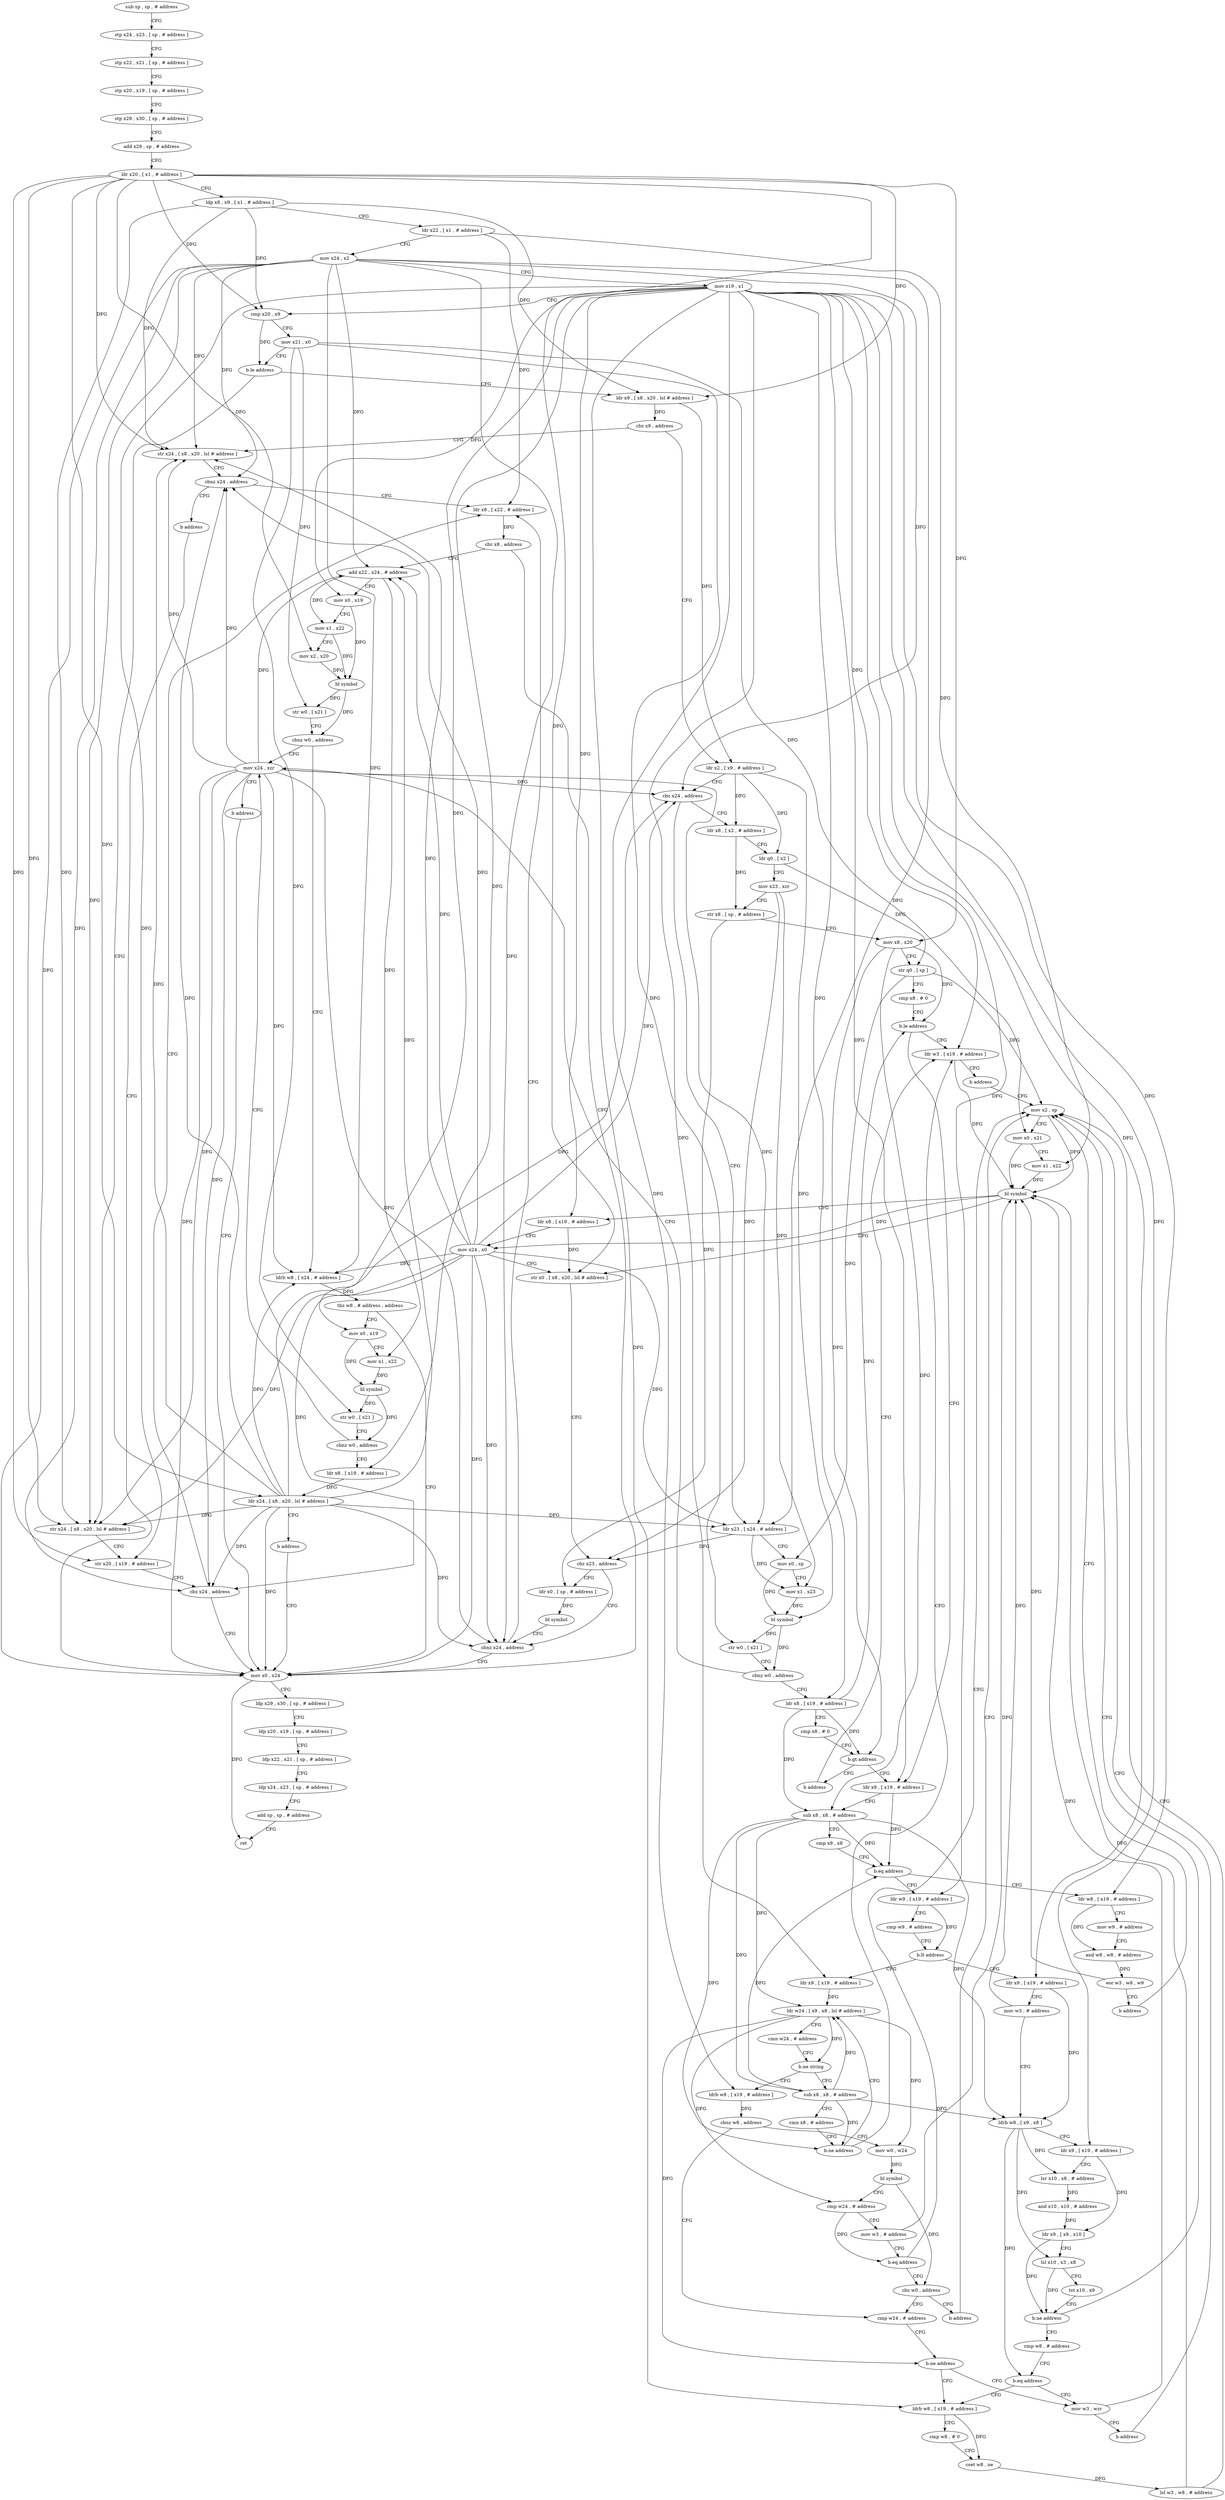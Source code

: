 digraph "func" {
"4263564" [label = "sub sp , sp , # address" ]
"4263568" [label = "stp x24 , x23 , [ sp , # address ]" ]
"4263572" [label = "stp x22 , x21 , [ sp , # address ]" ]
"4263576" [label = "stp x20 , x19 , [ sp , # address ]" ]
"4263580" [label = "stp x29 , x30 , [ sp , # address ]" ]
"4263584" [label = "add x29 , sp , # address" ]
"4263588" [label = "ldr x20 , [ x1 , # address ]" ]
"4263592" [label = "ldp x8 , x9 , [ x1 , # address ]" ]
"4263596" [label = "ldr x22 , [ x1 , # address ]" ]
"4263600" [label = "mov x24 , x2" ]
"4263604" [label = "mov x19 , x1" ]
"4263608" [label = "cmp x20 , x9" ]
"4263612" [label = "mov x21 , x0" ]
"4263616" [label = "b.le address" ]
"4263708" [label = "ldr x9 , [ x8 , x20 , lsl # address ]" ]
"4263620" [label = "str x24 , [ x8 , x20 , lsl # address ]" ]
"4263712" [label = "cbz x9 , address" ]
"4263764" [label = "str x24 , [ x8 , x20 , lsl # address ]" ]
"4263716" [label = "ldr x2 , [ x9 , # address ]" ]
"4263624" [label = "str x20 , [ x19 , # address ]" ]
"4263628" [label = "cbz x24 , address" ]
"4264004" [label = "mov x0 , x24" ]
"4263632" [label = "ldr x8 , [ x22 , # address ]" ]
"4263768" [label = "cbnz x24 , address" ]
"4263772" [label = "b address" ]
"4263720" [label = "cbz x24 , address" ]
"4263776" [label = "ldr x8 , [ x2 , # address ]" ]
"4263724" [label = "ldr x23 , [ x24 , # address ]" ]
"4264008" [label = "ldp x29 , x30 , [ sp , # address ]" ]
"4264012" [label = "ldp x20 , x19 , [ sp , # address ]" ]
"4264016" [label = "ldp x22 , x21 , [ sp , # address ]" ]
"4264020" [label = "ldp x24 , x23 , [ sp , # address ]" ]
"4264024" [label = "add sp , sp , # address" ]
"4264028" [label = "ret" ]
"4263636" [label = "cbz x8 , address" ]
"4263640" [label = "add x22 , x24 , # address" ]
"4263780" [label = "ldr q0 , [ x2 ]" ]
"4263784" [label = "mov x23 , xzr" ]
"4263788" [label = "str x8 , [ sp , # address ]" ]
"4263792" [label = "mov x8 , x20" ]
"4263796" [label = "str q0 , [ sp ]" ]
"4263800" [label = "cmp x8 , # 0" ]
"4263804" [label = "b.le address" ]
"4263864" [label = "ldr w3 , [ x19 , # address ]" ]
"4263808" [label = "ldr x9 , [ x19 , # address ]" ]
"4263728" [label = "mov x0 , sp" ]
"4263732" [label = "mov x1 , x23" ]
"4263736" [label = "bl symbol" ]
"4263740" [label = "str w0 , [ x21 ]" ]
"4263744" [label = "cbnz w0 , address" ]
"4264032" [label = "mov x24 , xzr" ]
"4263748" [label = "ldr x8 , [ x19 , # address ]" ]
"4263644" [label = "mov x0 , x19" ]
"4263648" [label = "mov x1 , x22" ]
"4263652" [label = "mov x2 , x20" ]
"4263656" [label = "bl symbol" ]
"4263660" [label = "str w0 , [ x21 ]" ]
"4263664" [label = "cbnz w0 , address" ]
"4263668" [label = "ldrb w8 , [ x24 , # address ]" ]
"4263868" [label = "b address" ]
"4263960" [label = "mov x2 , sp" ]
"4263812" [label = "sub x8 , x8 , # address" ]
"4263816" [label = "cmp x9 , x8" ]
"4263820" [label = "b.eq address" ]
"4264040" [label = "ldr w8 , [ x19 , # address ]" ]
"4263824" [label = "ldr w9 , [ x19 , # address ]" ]
"4264036" [label = "b address" ]
"4263752" [label = "cmp x8 , # 0" ]
"4263756" [label = "b.gt address" ]
"4263760" [label = "b address" ]
"4263672" [label = "tbz w8 , # address , address" ]
"4263676" [label = "mov x0 , x19" ]
"4263964" [label = "mov x0 , x21" ]
"4263968" [label = "mov x1 , x22" ]
"4263972" [label = "bl symbol" ]
"4263976" [label = "ldr x8 , [ x19 , # address ]" ]
"4263980" [label = "mov x24 , x0" ]
"4263984" [label = "str x0 , [ x8 , x20 , lsl # address ]" ]
"4263988" [label = "cbz x23 , address" ]
"4264000" [label = "cbnz x24 , address" ]
"4263992" [label = "ldr x0 , [ sp , # address ]" ]
"4264044" [label = "mov w9 , # address" ]
"4264048" [label = "and w8 , w8 , # address" ]
"4264052" [label = "eor w3 , w8 , w9" ]
"4264056" [label = "b address" ]
"4263828" [label = "cmp w9 , # address" ]
"4263832" [label = "b.lt address" ]
"4263872" [label = "ldr x9 , [ x19 , # address ]" ]
"4263836" [label = "ldr x9 , [ x19 , # address ]" ]
"4263680" [label = "mov x1 , x22" ]
"4263684" [label = "bl symbol" ]
"4263688" [label = "str w0 , [ x21 ]" ]
"4263692" [label = "cbnz w0 , address" ]
"4263696" [label = "ldr x8 , [ x19 , # address ]" ]
"4263996" [label = "bl symbol" ]
"4263876" [label = "mov w3 , # address" ]
"4263880" [label = "ldrb w8 , [ x9 , x8 ]" ]
"4263884" [label = "ldr x9 , [ x19 , # address ]" ]
"4263888" [label = "lsr x10 , x8 , # address" ]
"4263892" [label = "and x10 , x10 , # address" ]
"4263896" [label = "ldr x9 , [ x9 , x10 ]" ]
"4263900" [label = "lsl x10 , x3 , x8" ]
"4263904" [label = "tst x10 , x9" ]
"4263908" [label = "b.ne address" ]
"4263912" [label = "cmp w8 , # address" ]
"4263840" [label = "ldr w24 , [ x9 , x8 , lsl # address ]" ]
"4263700" [label = "ldr x24 , [ x8 , x20 , lsl # address ]" ]
"4263704" [label = "b address" ]
"4263916" [label = "b.eq address" ]
"4263944" [label = "ldrb w8 , [ x19 , # address ]" ]
"4263920" [label = "mov w3 , wzr" ]
"4263928" [label = "ldrb w8 , [ x19 , # address ]" ]
"4263932" [label = "cbnz w8 , address" ]
"4264060" [label = "mov w0 , w24" ]
"4263936" [label = "cmp w24 , # address" ]
"4263852" [label = "sub x8 , x8 , # address" ]
"4263856" [label = "cmn x8 , # address" ]
"4263860" [label = "b.ne address" ]
"4263948" [label = "cmp w8 , # 0" ]
"4263952" [label = "cset w8 , ne" ]
"4263956" [label = "lsl w3 , w8 , # address" ]
"4263924" [label = "b address" ]
"4264064" [label = "bl symbol" ]
"4264068" [label = "cmp w24 , # address" ]
"4264072" [label = "mov w3 , # address" ]
"4264076" [label = "b.eq address" ]
"4264080" [label = "cbz w0 , address" ]
"4263940" [label = "b.ne address" ]
"4263844" [label = "cmn w24 , # address" ]
"4263848" [label = "b.ne string" ]
"4264084" [label = "b address" ]
"4263564" -> "4263568" [ label = "CFG" ]
"4263568" -> "4263572" [ label = "CFG" ]
"4263572" -> "4263576" [ label = "CFG" ]
"4263576" -> "4263580" [ label = "CFG" ]
"4263580" -> "4263584" [ label = "CFG" ]
"4263584" -> "4263588" [ label = "CFG" ]
"4263588" -> "4263592" [ label = "CFG" ]
"4263588" -> "4263608" [ label = "DFG" ]
"4263588" -> "4263708" [ label = "DFG" ]
"4263588" -> "4263620" [ label = "DFG" ]
"4263588" -> "4263624" [ label = "DFG" ]
"4263588" -> "4263764" [ label = "DFG" ]
"4263588" -> "4263792" [ label = "DFG" ]
"4263588" -> "4263652" [ label = "DFG" ]
"4263588" -> "4263984" [ label = "DFG" ]
"4263588" -> "4263700" [ label = "DFG" ]
"4263592" -> "4263596" [ label = "CFG" ]
"4263592" -> "4263708" [ label = "DFG" ]
"4263592" -> "4263620" [ label = "DFG" ]
"4263592" -> "4263764" [ label = "DFG" ]
"4263592" -> "4263608" [ label = "DFG" ]
"4263596" -> "4263600" [ label = "CFG" ]
"4263596" -> "4263632" [ label = "DFG" ]
"4263596" -> "4263968" [ label = "DFG" ]
"4263600" -> "4263604" [ label = "CFG" ]
"4263600" -> "4263620" [ label = "DFG" ]
"4263600" -> "4263628" [ label = "DFG" ]
"4263600" -> "4263764" [ label = "DFG" ]
"4263600" -> "4263768" [ label = "DFG" ]
"4263600" -> "4263720" [ label = "DFG" ]
"4263600" -> "4264004" [ label = "DFG" ]
"4263600" -> "4263724" [ label = "DFG" ]
"4263600" -> "4263640" [ label = "DFG" ]
"4263600" -> "4263668" [ label = "DFG" ]
"4263600" -> "4264000" [ label = "DFG" ]
"4263604" -> "4263608" [ label = "CFG" ]
"4263604" -> "4263624" [ label = "DFG" ]
"4263604" -> "4263644" [ label = "DFG" ]
"4263604" -> "4263864" [ label = "DFG" ]
"4263604" -> "4263808" [ label = "DFG" ]
"4263604" -> "4263748" [ label = "DFG" ]
"4263604" -> "4263976" [ label = "DFG" ]
"4263604" -> "4264040" [ label = "DFG" ]
"4263604" -> "4263824" [ label = "DFG" ]
"4263604" -> "4263676" [ label = "DFG" ]
"4263604" -> "4263872" [ label = "DFG" ]
"4263604" -> "4263884" [ label = "DFG" ]
"4263604" -> "4263836" [ label = "DFG" ]
"4263604" -> "4263696" [ label = "DFG" ]
"4263604" -> "4263944" [ label = "DFG" ]
"4263604" -> "4263928" [ label = "DFG" ]
"4263608" -> "4263612" [ label = "CFG" ]
"4263608" -> "4263616" [ label = "DFG" ]
"4263612" -> "4263616" [ label = "CFG" ]
"4263612" -> "4263740" [ label = "DFG" ]
"4263612" -> "4263660" [ label = "DFG" ]
"4263612" -> "4263964" [ label = "DFG" ]
"4263612" -> "4263688" [ label = "DFG" ]
"4263616" -> "4263708" [ label = "CFG" ]
"4263616" -> "4263620" [ label = "CFG" ]
"4263708" -> "4263712" [ label = "DFG" ]
"4263708" -> "4263716" [ label = "DFG" ]
"4263620" -> "4263624" [ label = "CFG" ]
"4263712" -> "4263764" [ label = "CFG" ]
"4263712" -> "4263716" [ label = "CFG" ]
"4263764" -> "4263768" [ label = "CFG" ]
"4263716" -> "4263720" [ label = "CFG" ]
"4263716" -> "4263776" [ label = "DFG" ]
"4263716" -> "4263780" [ label = "DFG" ]
"4263716" -> "4263736" [ label = "DFG" ]
"4263624" -> "4263628" [ label = "CFG" ]
"4263628" -> "4264004" [ label = "CFG" ]
"4263628" -> "4263632" [ label = "CFG" ]
"4264004" -> "4264008" [ label = "CFG" ]
"4264004" -> "4264028" [ label = "DFG" ]
"4263632" -> "4263636" [ label = "DFG" ]
"4263768" -> "4263632" [ label = "CFG" ]
"4263768" -> "4263772" [ label = "CFG" ]
"4263772" -> "4264004" [ label = "CFG" ]
"4263720" -> "4263776" [ label = "CFG" ]
"4263720" -> "4263724" [ label = "CFG" ]
"4263776" -> "4263780" [ label = "CFG" ]
"4263776" -> "4263788" [ label = "DFG" ]
"4263724" -> "4263728" [ label = "CFG" ]
"4263724" -> "4263732" [ label = "DFG" ]
"4263724" -> "4263988" [ label = "DFG" ]
"4264008" -> "4264012" [ label = "CFG" ]
"4264012" -> "4264016" [ label = "CFG" ]
"4264016" -> "4264020" [ label = "CFG" ]
"4264020" -> "4264024" [ label = "CFG" ]
"4264024" -> "4264028" [ label = "CFG" ]
"4263636" -> "4264004" [ label = "CFG" ]
"4263636" -> "4263640" [ label = "CFG" ]
"4263640" -> "4263644" [ label = "CFG" ]
"4263640" -> "4263648" [ label = "DFG" ]
"4263640" -> "4263680" [ label = "DFG" ]
"4263780" -> "4263784" [ label = "CFG" ]
"4263780" -> "4263796" [ label = "DFG" ]
"4263784" -> "4263788" [ label = "CFG" ]
"4263784" -> "4263732" [ label = "DFG" ]
"4263784" -> "4263988" [ label = "DFG" ]
"4263788" -> "4263792" [ label = "CFG" ]
"4263788" -> "4263992" [ label = "DFG" ]
"4263792" -> "4263796" [ label = "CFG" ]
"4263792" -> "4263804" [ label = "DFG" ]
"4263792" -> "4263812" [ label = "DFG" ]
"4263792" -> "4263756" [ label = "DFG" ]
"4263796" -> "4263800" [ label = "CFG" ]
"4263796" -> "4263728" [ label = "DFG" ]
"4263796" -> "4263960" [ label = "DFG" ]
"4263800" -> "4263804" [ label = "CFG" ]
"4263804" -> "4263864" [ label = "CFG" ]
"4263804" -> "4263808" [ label = "CFG" ]
"4263864" -> "4263868" [ label = "CFG" ]
"4263864" -> "4263972" [ label = "DFG" ]
"4263808" -> "4263812" [ label = "CFG" ]
"4263808" -> "4263820" [ label = "DFG" ]
"4263728" -> "4263732" [ label = "CFG" ]
"4263728" -> "4263736" [ label = "DFG" ]
"4263732" -> "4263736" [ label = "DFG" ]
"4263736" -> "4263740" [ label = "DFG" ]
"4263736" -> "4263744" [ label = "DFG" ]
"4263740" -> "4263744" [ label = "CFG" ]
"4263744" -> "4264032" [ label = "CFG" ]
"4263744" -> "4263748" [ label = "CFG" ]
"4264032" -> "4264036" [ label = "CFG" ]
"4264032" -> "4263620" [ label = "DFG" ]
"4264032" -> "4263628" [ label = "DFG" ]
"4264032" -> "4263764" [ label = "DFG" ]
"4264032" -> "4263768" [ label = "DFG" ]
"4264032" -> "4263720" [ label = "DFG" ]
"4264032" -> "4264004" [ label = "DFG" ]
"4264032" -> "4263724" [ label = "DFG" ]
"4264032" -> "4263640" [ label = "DFG" ]
"4264032" -> "4263668" [ label = "DFG" ]
"4264032" -> "4264000" [ label = "DFG" ]
"4263748" -> "4263752" [ label = "CFG" ]
"4263748" -> "4263804" [ label = "DFG" ]
"4263748" -> "4263812" [ label = "DFG" ]
"4263748" -> "4263756" [ label = "DFG" ]
"4263644" -> "4263648" [ label = "CFG" ]
"4263644" -> "4263656" [ label = "DFG" ]
"4263648" -> "4263652" [ label = "CFG" ]
"4263648" -> "4263656" [ label = "DFG" ]
"4263652" -> "4263656" [ label = "DFG" ]
"4263656" -> "4263660" [ label = "DFG" ]
"4263656" -> "4263664" [ label = "DFG" ]
"4263660" -> "4263664" [ label = "CFG" ]
"4263664" -> "4264032" [ label = "CFG" ]
"4263664" -> "4263668" [ label = "CFG" ]
"4263668" -> "4263672" [ label = "DFG" ]
"4263868" -> "4263960" [ label = "CFG" ]
"4263960" -> "4263964" [ label = "CFG" ]
"4263960" -> "4263972" [ label = "DFG" ]
"4263812" -> "4263816" [ label = "CFG" ]
"4263812" -> "4263820" [ label = "DFG" ]
"4263812" -> "4263880" [ label = "DFG" ]
"4263812" -> "4263840" [ label = "DFG" ]
"4263812" -> "4263852" [ label = "DFG" ]
"4263812" -> "4263860" [ label = "DFG" ]
"4263816" -> "4263820" [ label = "CFG" ]
"4263820" -> "4264040" [ label = "CFG" ]
"4263820" -> "4263824" [ label = "CFG" ]
"4264040" -> "4264044" [ label = "CFG" ]
"4264040" -> "4264048" [ label = "DFG" ]
"4263824" -> "4263828" [ label = "CFG" ]
"4263824" -> "4263832" [ label = "DFG" ]
"4264036" -> "4264004" [ label = "CFG" ]
"4263752" -> "4263756" [ label = "CFG" ]
"4263756" -> "4263808" [ label = "CFG" ]
"4263756" -> "4263760" [ label = "CFG" ]
"4263760" -> "4263864" [ label = "CFG" ]
"4263672" -> "4264004" [ label = "CFG" ]
"4263672" -> "4263676" [ label = "CFG" ]
"4263676" -> "4263680" [ label = "CFG" ]
"4263676" -> "4263684" [ label = "DFG" ]
"4263964" -> "4263968" [ label = "CFG" ]
"4263964" -> "4263972" [ label = "DFG" ]
"4263968" -> "4263972" [ label = "DFG" ]
"4263972" -> "4263976" [ label = "CFG" ]
"4263972" -> "4263980" [ label = "DFG" ]
"4263972" -> "4263984" [ label = "DFG" ]
"4263976" -> "4263980" [ label = "CFG" ]
"4263976" -> "4263984" [ label = "DFG" ]
"4263980" -> "4263984" [ label = "CFG" ]
"4263980" -> "4263620" [ label = "DFG" ]
"4263980" -> "4263628" [ label = "DFG" ]
"4263980" -> "4263764" [ label = "DFG" ]
"4263980" -> "4263768" [ label = "DFG" ]
"4263980" -> "4263720" [ label = "DFG" ]
"4263980" -> "4264004" [ label = "DFG" ]
"4263980" -> "4263724" [ label = "DFG" ]
"4263980" -> "4263640" [ label = "DFG" ]
"4263980" -> "4263668" [ label = "DFG" ]
"4263980" -> "4264000" [ label = "DFG" ]
"4263984" -> "4263988" [ label = "CFG" ]
"4263988" -> "4264000" [ label = "CFG" ]
"4263988" -> "4263992" [ label = "CFG" ]
"4264000" -> "4263632" [ label = "CFG" ]
"4264000" -> "4264004" [ label = "CFG" ]
"4263992" -> "4263996" [ label = "DFG" ]
"4264044" -> "4264048" [ label = "CFG" ]
"4264048" -> "4264052" [ label = "DFG" ]
"4264052" -> "4264056" [ label = "CFG" ]
"4264052" -> "4263972" [ label = "DFG" ]
"4264056" -> "4263960" [ label = "CFG" ]
"4263828" -> "4263832" [ label = "CFG" ]
"4263832" -> "4263872" [ label = "CFG" ]
"4263832" -> "4263836" [ label = "CFG" ]
"4263872" -> "4263876" [ label = "CFG" ]
"4263872" -> "4263880" [ label = "DFG" ]
"4263836" -> "4263840" [ label = "DFG" ]
"4263680" -> "4263684" [ label = "DFG" ]
"4263684" -> "4263688" [ label = "DFG" ]
"4263684" -> "4263692" [ label = "DFG" ]
"4263688" -> "4263692" [ label = "CFG" ]
"4263692" -> "4264032" [ label = "CFG" ]
"4263692" -> "4263696" [ label = "CFG" ]
"4263696" -> "4263700" [ label = "DFG" ]
"4263996" -> "4264000" [ label = "CFG" ]
"4263876" -> "4263880" [ label = "CFG" ]
"4263876" -> "4263972" [ label = "DFG" ]
"4263880" -> "4263884" [ label = "CFG" ]
"4263880" -> "4263888" [ label = "DFG" ]
"4263880" -> "4263900" [ label = "DFG" ]
"4263880" -> "4263916" [ label = "DFG" ]
"4263884" -> "4263888" [ label = "CFG" ]
"4263884" -> "4263896" [ label = "DFG" ]
"4263888" -> "4263892" [ label = "DFG" ]
"4263892" -> "4263896" [ label = "DFG" ]
"4263896" -> "4263900" [ label = "CFG" ]
"4263896" -> "4263908" [ label = "DFG" ]
"4263900" -> "4263904" [ label = "CFG" ]
"4263900" -> "4263908" [ label = "DFG" ]
"4263904" -> "4263908" [ label = "CFG" ]
"4263908" -> "4263960" [ label = "CFG" ]
"4263908" -> "4263912" [ label = "CFG" ]
"4263912" -> "4263916" [ label = "CFG" ]
"4263840" -> "4263844" [ label = "CFG" ]
"4263840" -> "4263848" [ label = "DFG" ]
"4263840" -> "4264060" [ label = "DFG" ]
"4263840" -> "4264068" [ label = "DFG" ]
"4263840" -> "4263940" [ label = "DFG" ]
"4263700" -> "4263704" [ label = "CFG" ]
"4263700" -> "4263620" [ label = "DFG" ]
"4263700" -> "4263628" [ label = "DFG" ]
"4263700" -> "4263764" [ label = "DFG" ]
"4263700" -> "4263768" [ label = "DFG" ]
"4263700" -> "4263720" [ label = "DFG" ]
"4263700" -> "4264004" [ label = "DFG" ]
"4263700" -> "4263724" [ label = "DFG" ]
"4263700" -> "4263640" [ label = "DFG" ]
"4263700" -> "4263668" [ label = "DFG" ]
"4263700" -> "4264000" [ label = "DFG" ]
"4263704" -> "4264004" [ label = "CFG" ]
"4263916" -> "4263944" [ label = "CFG" ]
"4263916" -> "4263920" [ label = "CFG" ]
"4263944" -> "4263948" [ label = "CFG" ]
"4263944" -> "4263952" [ label = "DFG" ]
"4263920" -> "4263924" [ label = "CFG" ]
"4263920" -> "4263972" [ label = "DFG" ]
"4263928" -> "4263932" [ label = "DFG" ]
"4263932" -> "4264060" [ label = "CFG" ]
"4263932" -> "4263936" [ label = "CFG" ]
"4264060" -> "4264064" [ label = "DFG" ]
"4263936" -> "4263940" [ label = "CFG" ]
"4263852" -> "4263856" [ label = "CFG" ]
"4263852" -> "4263820" [ label = "DFG" ]
"4263852" -> "4263880" [ label = "DFG" ]
"4263852" -> "4263840" [ label = "DFG" ]
"4263852" -> "4263860" [ label = "DFG" ]
"4263856" -> "4263860" [ label = "CFG" ]
"4263860" -> "4263840" [ label = "CFG" ]
"4263860" -> "4263864" [ label = "CFG" ]
"4263948" -> "4263952" [ label = "CFG" ]
"4263952" -> "4263956" [ label = "DFG" ]
"4263956" -> "4263960" [ label = "CFG" ]
"4263956" -> "4263972" [ label = "DFG" ]
"4263924" -> "4263960" [ label = "CFG" ]
"4264064" -> "4264068" [ label = "CFG" ]
"4264064" -> "4264080" [ label = "DFG" ]
"4264068" -> "4264072" [ label = "CFG" ]
"4264068" -> "4264076" [ label = "DFG" ]
"4264072" -> "4264076" [ label = "CFG" ]
"4264072" -> "4263972" [ label = "DFG" ]
"4264076" -> "4263960" [ label = "CFG" ]
"4264076" -> "4264080" [ label = "CFG" ]
"4264080" -> "4263936" [ label = "CFG" ]
"4264080" -> "4264084" [ label = "CFG" ]
"4263940" -> "4263920" [ label = "CFG" ]
"4263940" -> "4263944" [ label = "CFG" ]
"4263844" -> "4263848" [ label = "CFG" ]
"4263848" -> "4263928" [ label = "CFG" ]
"4263848" -> "4263852" [ label = "CFG" ]
"4264084" -> "4263960" [ label = "CFG" ]
}
